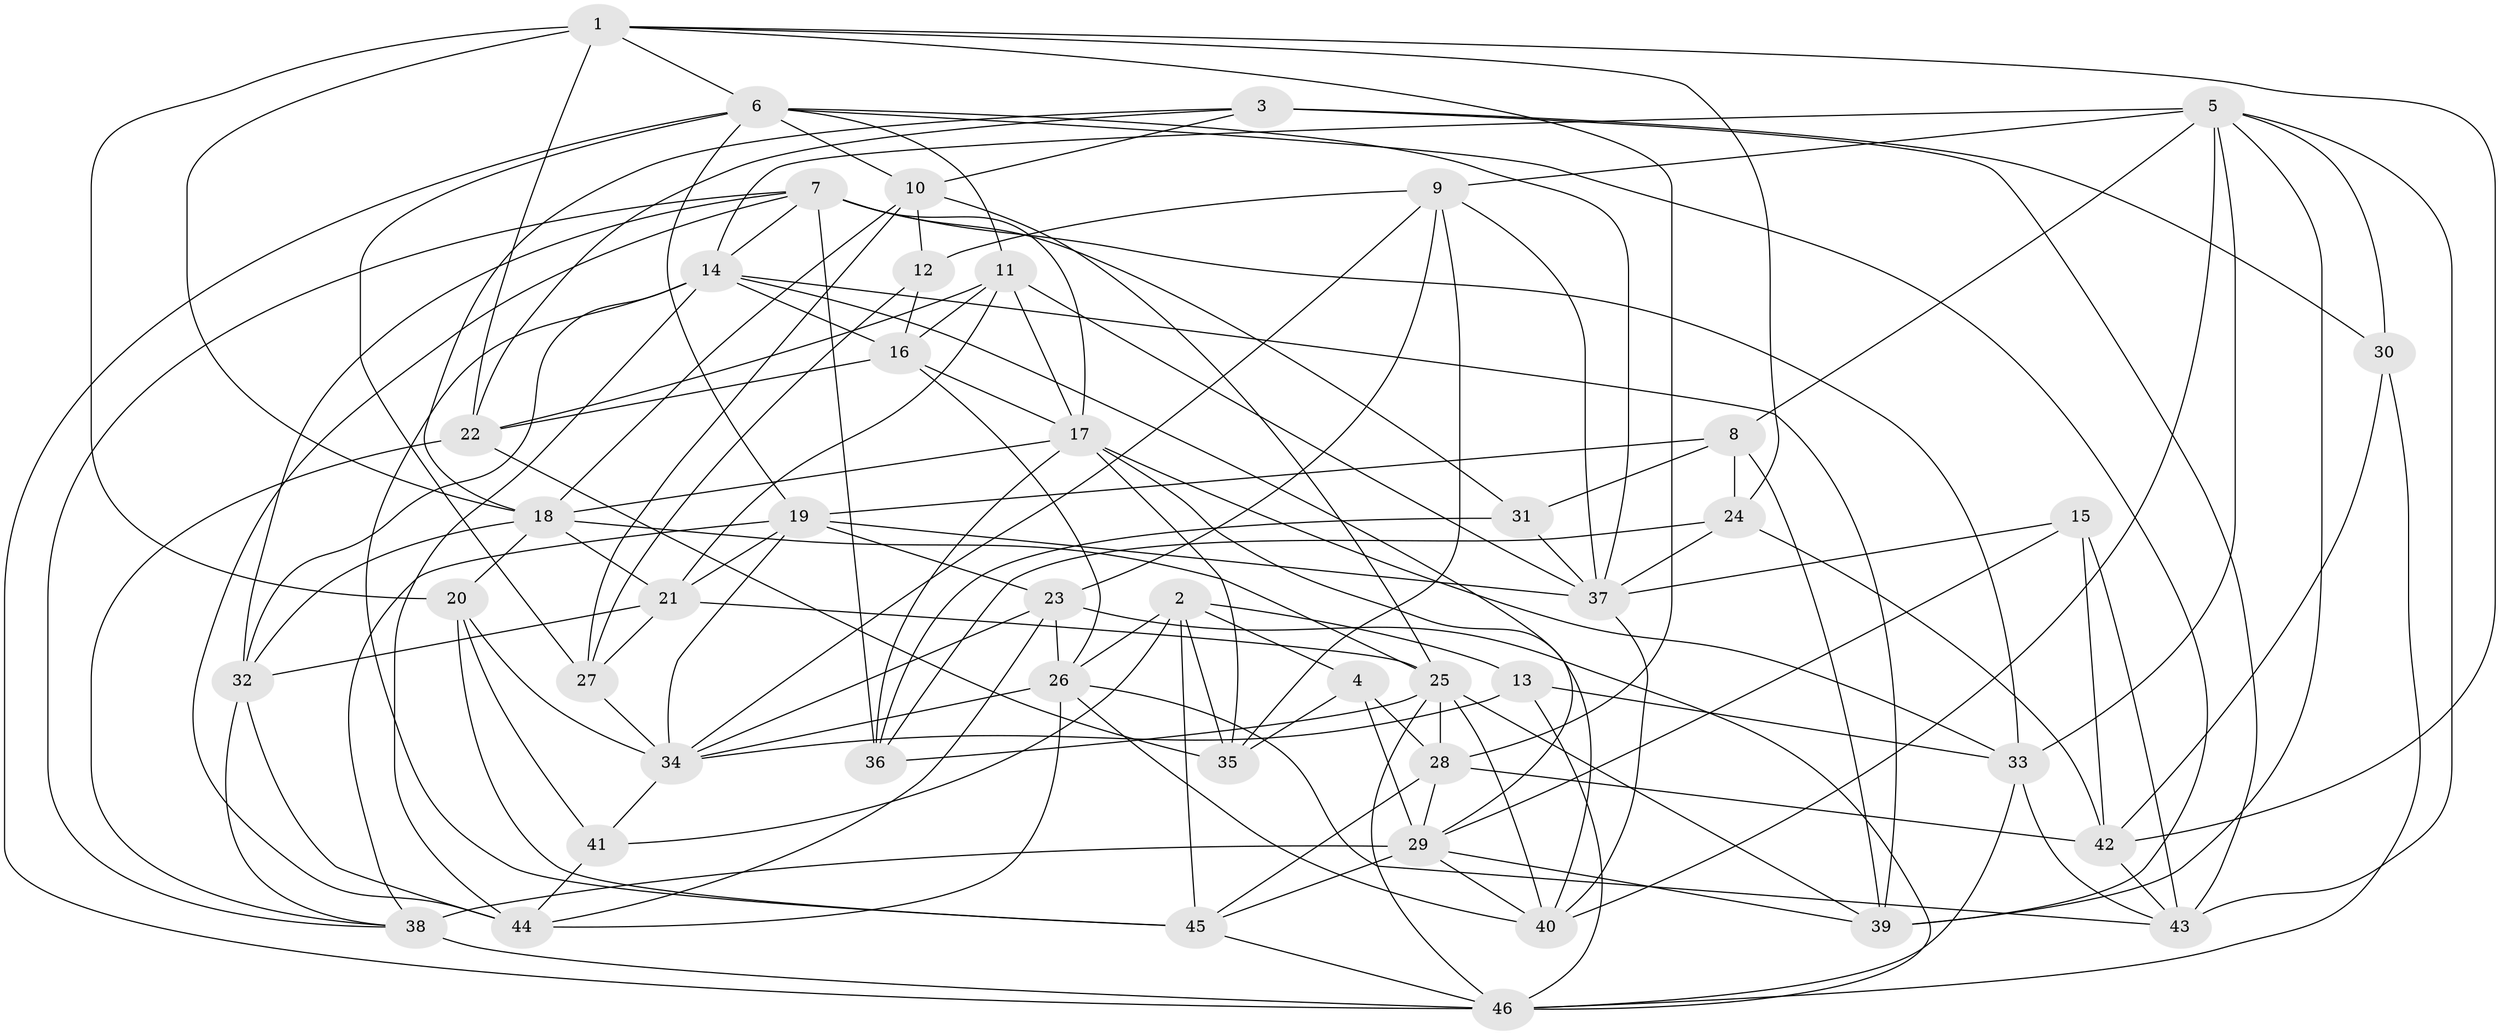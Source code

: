 // original degree distribution, {4: 1.0}
// Generated by graph-tools (version 1.1) at 2025/38/03/04/25 23:38:07]
// undirected, 46 vertices, 140 edges
graph export_dot {
  node [color=gray90,style=filled];
  1;
  2;
  3;
  4;
  5;
  6;
  7;
  8;
  9;
  10;
  11;
  12;
  13;
  14;
  15;
  16;
  17;
  18;
  19;
  20;
  21;
  22;
  23;
  24;
  25;
  26;
  27;
  28;
  29;
  30;
  31;
  32;
  33;
  34;
  35;
  36;
  37;
  38;
  39;
  40;
  41;
  42;
  43;
  44;
  45;
  46;
  1 -- 6 [weight=1.0];
  1 -- 18 [weight=1.0];
  1 -- 20 [weight=2.0];
  1 -- 22 [weight=1.0];
  1 -- 24 [weight=1.0];
  1 -- 28 [weight=1.0];
  1 -- 42 [weight=1.0];
  2 -- 4 [weight=1.0];
  2 -- 13 [weight=1.0];
  2 -- 26 [weight=1.0];
  2 -- 35 [weight=1.0];
  2 -- 41 [weight=1.0];
  2 -- 45 [weight=1.0];
  3 -- 10 [weight=1.0];
  3 -- 18 [weight=1.0];
  3 -- 22 [weight=1.0];
  3 -- 30 [weight=1.0];
  3 -- 43 [weight=2.0];
  4 -- 28 [weight=1.0];
  4 -- 29 [weight=2.0];
  4 -- 35 [weight=2.0];
  5 -- 8 [weight=1.0];
  5 -- 9 [weight=1.0];
  5 -- 14 [weight=1.0];
  5 -- 30 [weight=1.0];
  5 -- 33 [weight=1.0];
  5 -- 39 [weight=1.0];
  5 -- 40 [weight=1.0];
  5 -- 43 [weight=1.0];
  6 -- 10 [weight=1.0];
  6 -- 11 [weight=1.0];
  6 -- 19 [weight=1.0];
  6 -- 27 [weight=1.0];
  6 -- 37 [weight=1.0];
  6 -- 39 [weight=1.0];
  6 -- 46 [weight=1.0];
  7 -- 14 [weight=1.0];
  7 -- 17 [weight=1.0];
  7 -- 31 [weight=3.0];
  7 -- 32 [weight=1.0];
  7 -- 33 [weight=1.0];
  7 -- 36 [weight=1.0];
  7 -- 38 [weight=1.0];
  7 -- 44 [weight=1.0];
  8 -- 19 [weight=2.0];
  8 -- 24 [weight=1.0];
  8 -- 31 [weight=1.0];
  8 -- 39 [weight=1.0];
  9 -- 12 [weight=1.0];
  9 -- 23 [weight=1.0];
  9 -- 34 [weight=1.0];
  9 -- 35 [weight=1.0];
  9 -- 37 [weight=1.0];
  10 -- 12 [weight=1.0];
  10 -- 18 [weight=1.0];
  10 -- 25 [weight=1.0];
  10 -- 27 [weight=1.0];
  11 -- 16 [weight=1.0];
  11 -- 17 [weight=1.0];
  11 -- 21 [weight=1.0];
  11 -- 22 [weight=1.0];
  11 -- 37 [weight=1.0];
  12 -- 16 [weight=1.0];
  12 -- 27 [weight=1.0];
  13 -- 33 [weight=1.0];
  13 -- 34 [weight=2.0];
  13 -- 46 [weight=2.0];
  14 -- 16 [weight=1.0];
  14 -- 29 [weight=1.0];
  14 -- 32 [weight=1.0];
  14 -- 39 [weight=1.0];
  14 -- 44 [weight=1.0];
  14 -- 45 [weight=1.0];
  15 -- 29 [weight=1.0];
  15 -- 37 [weight=1.0];
  15 -- 42 [weight=1.0];
  15 -- 43 [weight=1.0];
  16 -- 17 [weight=1.0];
  16 -- 22 [weight=1.0];
  16 -- 26 [weight=1.0];
  17 -- 18 [weight=1.0];
  17 -- 33 [weight=1.0];
  17 -- 35 [weight=1.0];
  17 -- 36 [weight=1.0];
  17 -- 40 [weight=1.0];
  18 -- 20 [weight=1.0];
  18 -- 21 [weight=1.0];
  18 -- 25 [weight=1.0];
  18 -- 32 [weight=1.0];
  19 -- 21 [weight=1.0];
  19 -- 23 [weight=1.0];
  19 -- 34 [weight=1.0];
  19 -- 37 [weight=1.0];
  19 -- 38 [weight=1.0];
  20 -- 34 [weight=1.0];
  20 -- 41 [weight=1.0];
  20 -- 45 [weight=1.0];
  21 -- 25 [weight=1.0];
  21 -- 27 [weight=1.0];
  21 -- 32 [weight=1.0];
  22 -- 35 [weight=1.0];
  22 -- 38 [weight=1.0];
  23 -- 26 [weight=1.0];
  23 -- 34 [weight=1.0];
  23 -- 44 [weight=1.0];
  23 -- 46 [weight=1.0];
  24 -- 36 [weight=2.0];
  24 -- 37 [weight=1.0];
  24 -- 42 [weight=1.0];
  25 -- 28 [weight=1.0];
  25 -- 36 [weight=1.0];
  25 -- 39 [weight=1.0];
  25 -- 40 [weight=1.0];
  25 -- 46 [weight=1.0];
  26 -- 34 [weight=1.0];
  26 -- 40 [weight=1.0];
  26 -- 43 [weight=2.0];
  26 -- 44 [weight=1.0];
  27 -- 34 [weight=2.0];
  28 -- 29 [weight=1.0];
  28 -- 42 [weight=1.0];
  28 -- 45 [weight=1.0];
  29 -- 38 [weight=2.0];
  29 -- 39 [weight=1.0];
  29 -- 40 [weight=1.0];
  29 -- 45 [weight=1.0];
  30 -- 42 [weight=1.0];
  30 -- 46 [weight=1.0];
  31 -- 36 [weight=1.0];
  31 -- 37 [weight=1.0];
  32 -- 38 [weight=1.0];
  32 -- 44 [weight=1.0];
  33 -- 43 [weight=1.0];
  33 -- 46 [weight=1.0];
  34 -- 41 [weight=1.0];
  37 -- 40 [weight=1.0];
  38 -- 46 [weight=2.0];
  41 -- 44 [weight=1.0];
  42 -- 43 [weight=1.0];
  45 -- 46 [weight=1.0];
}
